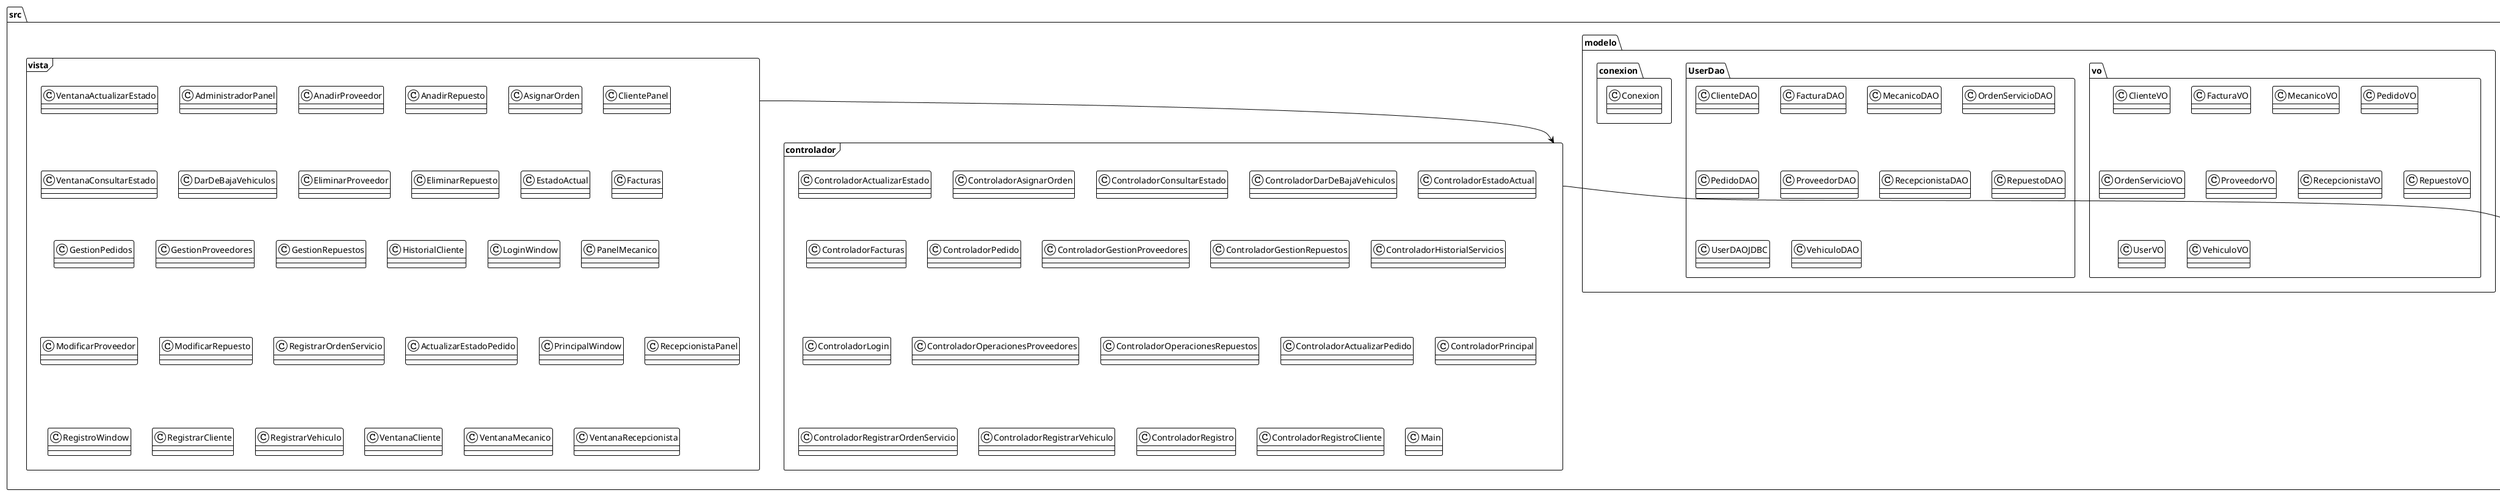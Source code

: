 @startuml Taller-Mecanico
!theme plain
top to bottom direction

package "src" {
  package "modelo" {
    package "vo" <<Folder>> {
      class ClienteVO
      class FacturaVO
      class MecanicoVO
      class PedidoVO
      class OrdenServicioVO
      class ProveedorVO
      class RecepcionistaVO
      class RepuestoVO
      class UserVO
      class VehiculoVO
    }

    package "UserDao" <<Folder>> {
      class ClienteDAO
      class FacturaDAO
      class MecanicoDAO
      class OrdenServicioDAO
      class PedidoDAO
      class ProveedorDAO
      class RecepcionistaDAO
      class RepuestoDAO
      class UserDAOJDBC
      class VehiculoDAO

    }

    package "conexion" <<Folder>> {
      class Conexion
    }
  }

  package "controlador" <<Frame>> {
    class ControladorActualizarEstado
    class ControladorAsignarOrden
    class ControladorConsultarEstado
    class ControladorDarDeBajaVehiculos
    class ControladorEstadoActual
    class ControladorFacturas
    class ControladorPedido
    class ControladorGestionProveedores
    class ControladorGestionRepuestos
    class ControladorHistorialServicios
    class ControladorLogin
    class ControladorOperacionesProveedores
    class ControladorOperacionesRepuestos
    class ControladorActualizarPedido
    class ControladorPrincipal
    class ControladorRegistrarOrdenServicio
    class ControladorRegistrarVehiculo
    class ControladorRegistro
    class ControladorRegistroCliente
    class Main
  }

  package "vista" <<Frame>> {
    class VentanaActualizarEstado
    class AdministradorPanel
    class AnadirProveedor
    class AnadirRepuesto
    class AsignarOrden
    class ClientePanel
    class VentanaConsultarEstado
    class DarDeBajaVehiculos
    class EliminarProveedor
    class EliminarRepuesto
    class EstadoActual
    class Facturas
    class GestionPedidos
    class GestionProveedores
    class GestionRepuestos
    class HistorialCliente
    class LoginWindow
    class PanelMecanico
    class ModificarProveedor
    class ModificarRepuesto
    class RegistrarOrdenServicio
    class ActualizarEstadoPedido
    class PrincipalWindow
    class RecepcionistaPanel
    class RegistroWindow
    class RegistrarCliente
    class RegistrarVehiculo
    class VentanaCliente
    class VentanaMecanico
    class VentanaRecepcionista
  }
}

' Relaciones
vista --> controlador
controlador --> modelo.UserDao
modelo.UserDao --> modelo.vo
modelo.UserDao --> modelo.conexion

note right of modelo.vo
  <b>Value Objects</b>
  • ClienteVO
  • FacturaVO
  • MecanicoVO
  • PedidoVO
  • VehiculoVO
  • Etc  
end note

note left of modelo.UserDao
  <b>Patrón DAO</b>
  • Usan Conexion 
  • Ej: ClienteDAO
end note
@enduml